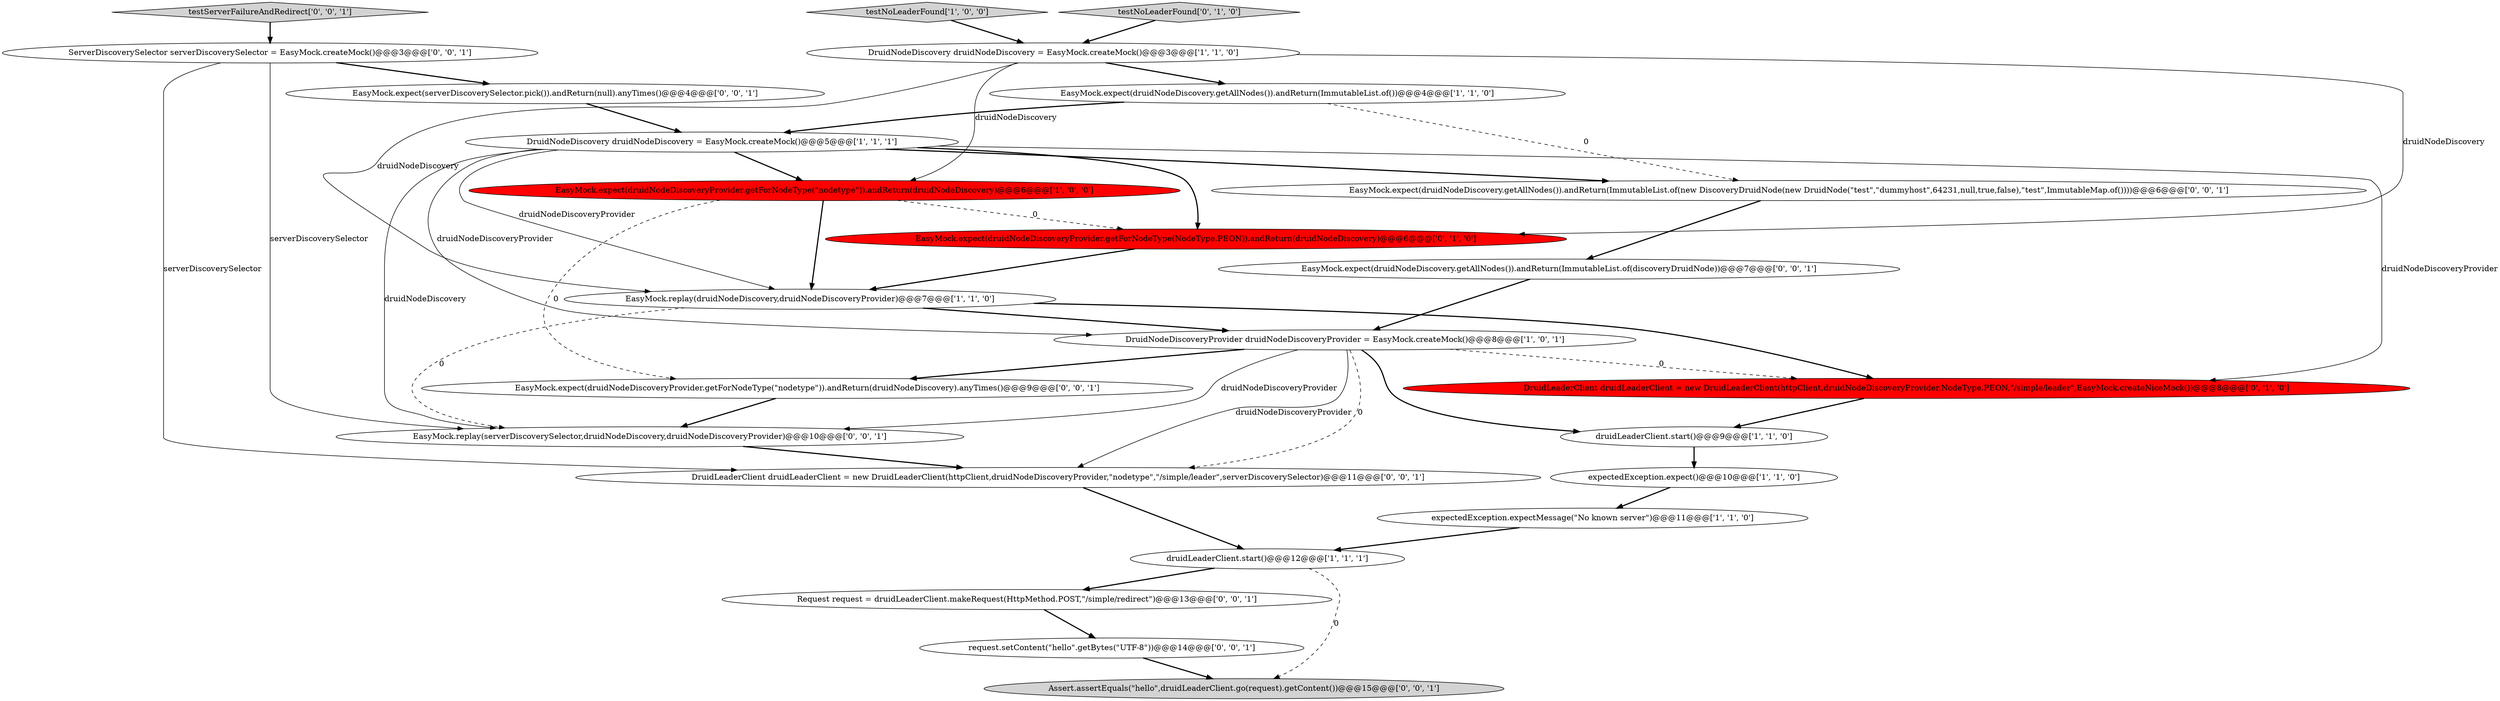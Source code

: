 digraph {
2 [style = filled, label = "EasyMock.expect(druidNodeDiscovery.getAllNodes()).andReturn(ImmutableList.of())@@@4@@@['1', '1', '0']", fillcolor = white, shape = ellipse image = "AAA0AAABBB1BBB"];
11 [style = filled, label = "testNoLeaderFound['0', '1', '0']", fillcolor = lightgray, shape = diamond image = "AAA0AAABBB2BBB"];
1 [style = filled, label = "DruidNodeDiscovery druidNodeDiscovery = EasyMock.createMock()@@@3@@@['1', '1', '0']", fillcolor = white, shape = ellipse image = "AAA0AAABBB1BBB"];
20 [style = filled, label = "DruidLeaderClient druidLeaderClient = new DruidLeaderClient(httpClient,druidNodeDiscoveryProvider,\"nodetype\",\"/simple/leader\",serverDiscoverySelector)@@@11@@@['0', '0', '1']", fillcolor = white, shape = ellipse image = "AAA0AAABBB3BBB"];
24 [style = filled, label = "request.setContent(\"hello\".getBytes(\"UTF-8\"))@@@14@@@['0', '0', '1']", fillcolor = white, shape = ellipse image = "AAA0AAABBB3BBB"];
16 [style = filled, label = "EasyMock.expect(druidNodeDiscovery.getAllNodes()).andReturn(ImmutableList.of(discoveryDruidNode))@@@7@@@['0', '0', '1']", fillcolor = white, shape = ellipse image = "AAA0AAABBB3BBB"];
9 [style = filled, label = "druidLeaderClient.start()@@@9@@@['1', '1', '0']", fillcolor = white, shape = ellipse image = "AAA0AAABBB1BBB"];
19 [style = filled, label = "EasyMock.expect(serverDiscoverySelector.pick()).andReturn(null).anyTimes()@@@4@@@['0', '0', '1']", fillcolor = white, shape = ellipse image = "AAA0AAABBB3BBB"];
13 [style = filled, label = "DruidLeaderClient druidLeaderClient = new DruidLeaderClient(httpClient,druidNodeDiscoveryProvider,NodeType.PEON,\"/simple/leader\",EasyMock.createNiceMock())@@@8@@@['0', '1', '0']", fillcolor = red, shape = ellipse image = "AAA1AAABBB2BBB"];
18 [style = filled, label = "testServerFailureAndRedirect['0', '0', '1']", fillcolor = lightgray, shape = diamond image = "AAA0AAABBB3BBB"];
21 [style = filled, label = "EasyMock.expect(druidNodeDiscovery.getAllNodes()).andReturn(ImmutableList.of(new DiscoveryDruidNode(new DruidNode(\"test\",\"dummyhost\",64231,null,true,false),\"test\",ImmutableMap.of())))@@@6@@@['0', '0', '1']", fillcolor = white, shape = ellipse image = "AAA0AAABBB3BBB"];
0 [style = filled, label = "DruidNodeDiscoveryProvider druidNodeDiscoveryProvider = EasyMock.createMock()@@@8@@@['1', '0', '1']", fillcolor = white, shape = ellipse image = "AAA0AAABBB1BBB"];
8 [style = filled, label = "testNoLeaderFound['1', '0', '0']", fillcolor = lightgray, shape = diamond image = "AAA0AAABBB1BBB"];
14 [style = filled, label = "Request request = druidLeaderClient.makeRequest(HttpMethod.POST,\"/simple/redirect\")@@@13@@@['0', '0', '1']", fillcolor = white, shape = ellipse image = "AAA0AAABBB3BBB"];
22 [style = filled, label = "ServerDiscoverySelector serverDiscoverySelector = EasyMock.createMock()@@@3@@@['0', '0', '1']", fillcolor = white, shape = ellipse image = "AAA0AAABBB3BBB"];
6 [style = filled, label = "druidLeaderClient.start()@@@12@@@['1', '1', '1']", fillcolor = white, shape = ellipse image = "AAA0AAABBB1BBB"];
5 [style = filled, label = "expectedException.expect()@@@10@@@['1', '1', '0']", fillcolor = white, shape = ellipse image = "AAA0AAABBB1BBB"];
10 [style = filled, label = "expectedException.expectMessage(\"No known server\")@@@11@@@['1', '1', '0']", fillcolor = white, shape = ellipse image = "AAA0AAABBB1BBB"];
4 [style = filled, label = "EasyMock.replay(druidNodeDiscovery,druidNodeDiscoveryProvider)@@@7@@@['1', '1', '0']", fillcolor = white, shape = ellipse image = "AAA0AAABBB1BBB"];
12 [style = filled, label = "EasyMock.expect(druidNodeDiscoveryProvider.getForNodeType(NodeType.PEON)).andReturn(druidNodeDiscovery)@@@6@@@['0', '1', '0']", fillcolor = red, shape = ellipse image = "AAA1AAABBB2BBB"];
23 [style = filled, label = "EasyMock.expect(druidNodeDiscoveryProvider.getForNodeType(\"nodetype\")).andReturn(druidNodeDiscovery).anyTimes()@@@9@@@['0', '0', '1']", fillcolor = white, shape = ellipse image = "AAA0AAABBB3BBB"];
15 [style = filled, label = "Assert.assertEquals(\"hello\",druidLeaderClient.go(request).getContent())@@@15@@@['0', '0', '1']", fillcolor = lightgray, shape = ellipse image = "AAA0AAABBB3BBB"];
3 [style = filled, label = "EasyMock.expect(druidNodeDiscoveryProvider.getForNodeType(\"nodetype\")).andReturn(druidNodeDiscovery)@@@6@@@['1', '0', '0']", fillcolor = red, shape = ellipse image = "AAA1AAABBB1BBB"];
17 [style = filled, label = "EasyMock.replay(serverDiscoverySelector,druidNodeDiscovery,druidNodeDiscoveryProvider)@@@10@@@['0', '0', '1']", fillcolor = white, shape = ellipse image = "AAA0AAABBB3BBB"];
7 [style = filled, label = "DruidNodeDiscovery druidNodeDiscovery = EasyMock.createMock()@@@5@@@['1', '1', '1']", fillcolor = white, shape = ellipse image = "AAA0AAABBB1BBB"];
7->4 [style = solid, label="druidNodeDiscoveryProvider"];
5->10 [style = bold, label=""];
14->24 [style = bold, label=""];
0->9 [style = bold, label=""];
16->0 [style = bold, label=""];
1->12 [style = solid, label="druidNodeDiscovery"];
22->19 [style = bold, label=""];
4->17 [style = dashed, label="0"];
7->12 [style = bold, label=""];
11->1 [style = bold, label=""];
4->13 [style = bold, label=""];
1->3 [style = solid, label="druidNodeDiscovery"];
20->6 [style = bold, label=""];
0->20 [style = dashed, label="0"];
3->4 [style = bold, label=""];
10->6 [style = bold, label=""];
22->17 [style = solid, label="serverDiscoverySelector"];
7->3 [style = bold, label=""];
4->0 [style = bold, label=""];
6->14 [style = bold, label=""];
3->23 [style = dashed, label="0"];
8->1 [style = bold, label=""];
18->22 [style = bold, label=""];
0->20 [style = solid, label="druidNodeDiscoveryProvider"];
0->23 [style = bold, label=""];
7->13 [style = solid, label="druidNodeDiscoveryProvider"];
3->12 [style = dashed, label="0"];
12->4 [style = bold, label=""];
2->21 [style = dashed, label="0"];
6->15 [style = dashed, label="0"];
0->13 [style = dashed, label="0"];
1->4 [style = solid, label="druidNodeDiscovery"];
9->5 [style = bold, label=""];
7->21 [style = bold, label=""];
21->16 [style = bold, label=""];
7->0 [style = solid, label="druidNodeDiscoveryProvider"];
23->17 [style = bold, label=""];
7->17 [style = solid, label="druidNodeDiscovery"];
22->20 [style = solid, label="serverDiscoverySelector"];
1->2 [style = bold, label=""];
13->9 [style = bold, label=""];
2->7 [style = bold, label=""];
0->17 [style = solid, label="druidNodeDiscoveryProvider"];
19->7 [style = bold, label=""];
17->20 [style = bold, label=""];
24->15 [style = bold, label=""];
}
